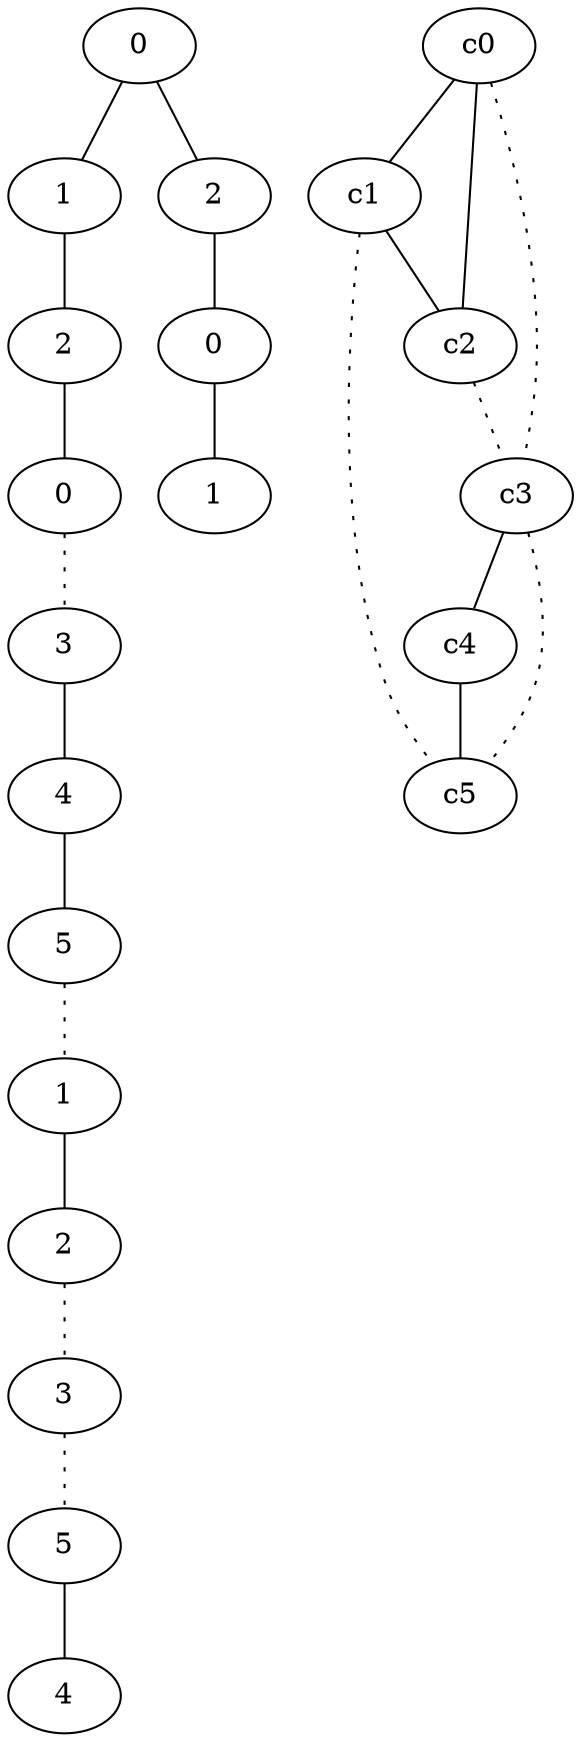 graph {
a0[label=0];
a1[label=1];
a2[label=2];
a3[label=0];
a4[label=3];
a5[label=4];
a6[label=5];
a7[label=1];
a8[label=2];
a9[label=3];
a10[label=5];
a11[label=4];
a12[label=2];
a13[label=0];
a14[label=1];
a0 -- a1;
a0 -- a12;
a1 -- a2;
a2 -- a3;
a3 -- a4 [style=dotted];
a4 -- a5;
a5 -- a6;
a6 -- a7 [style=dotted];
a7 -- a8;
a8 -- a9 [style=dotted];
a9 -- a10 [style=dotted];
a10 -- a11;
a12 -- a13;
a13 -- a14;
c0 -- c1;
c0 -- c2;
c0 -- c3 [style=dotted];
c1 -- c2;
c1 -- c5 [style=dotted];
c2 -- c3 [style=dotted];
c3 -- c4;
c3 -- c5 [style=dotted];
c4 -- c5;
}
